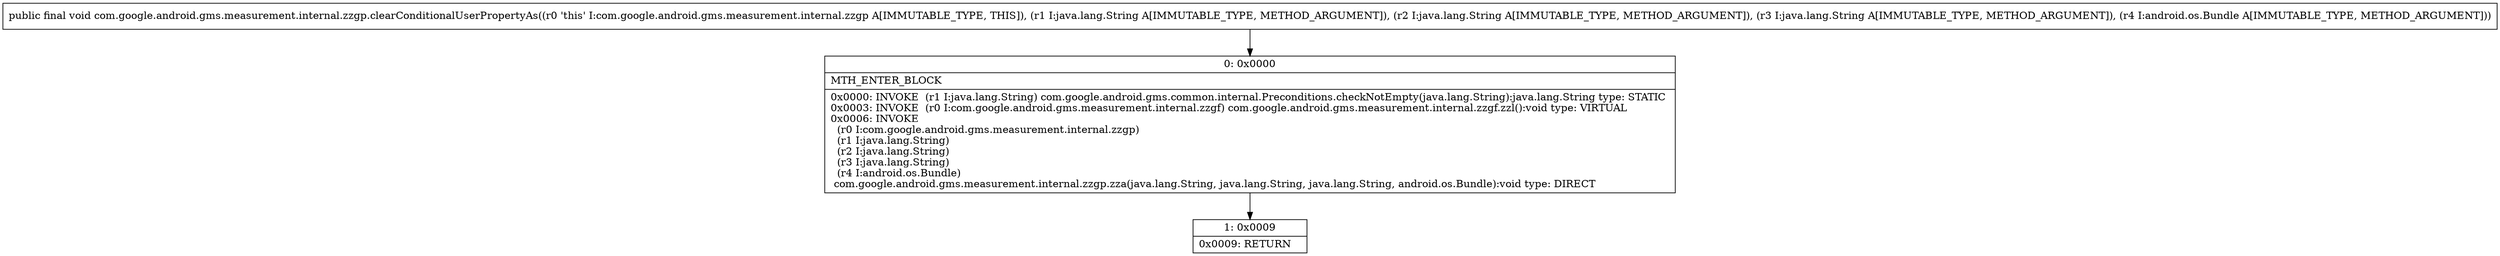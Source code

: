 digraph "CFG forcom.google.android.gms.measurement.internal.zzgp.clearConditionalUserPropertyAs(Ljava\/lang\/String;Ljava\/lang\/String;Ljava\/lang\/String;Landroid\/os\/Bundle;)V" {
Node_0 [shape=record,label="{0\:\ 0x0000|MTH_ENTER_BLOCK\l|0x0000: INVOKE  (r1 I:java.lang.String) com.google.android.gms.common.internal.Preconditions.checkNotEmpty(java.lang.String):java.lang.String type: STATIC \l0x0003: INVOKE  (r0 I:com.google.android.gms.measurement.internal.zzgf) com.google.android.gms.measurement.internal.zzgf.zzl():void type: VIRTUAL \l0x0006: INVOKE  \l  (r0 I:com.google.android.gms.measurement.internal.zzgp)\l  (r1 I:java.lang.String)\l  (r2 I:java.lang.String)\l  (r3 I:java.lang.String)\l  (r4 I:android.os.Bundle)\l com.google.android.gms.measurement.internal.zzgp.zza(java.lang.String, java.lang.String, java.lang.String, android.os.Bundle):void type: DIRECT \l}"];
Node_1 [shape=record,label="{1\:\ 0x0009|0x0009: RETURN   \l}"];
MethodNode[shape=record,label="{public final void com.google.android.gms.measurement.internal.zzgp.clearConditionalUserPropertyAs((r0 'this' I:com.google.android.gms.measurement.internal.zzgp A[IMMUTABLE_TYPE, THIS]), (r1 I:java.lang.String A[IMMUTABLE_TYPE, METHOD_ARGUMENT]), (r2 I:java.lang.String A[IMMUTABLE_TYPE, METHOD_ARGUMENT]), (r3 I:java.lang.String A[IMMUTABLE_TYPE, METHOD_ARGUMENT]), (r4 I:android.os.Bundle A[IMMUTABLE_TYPE, METHOD_ARGUMENT])) }"];
MethodNode -> Node_0;
Node_0 -> Node_1;
}

